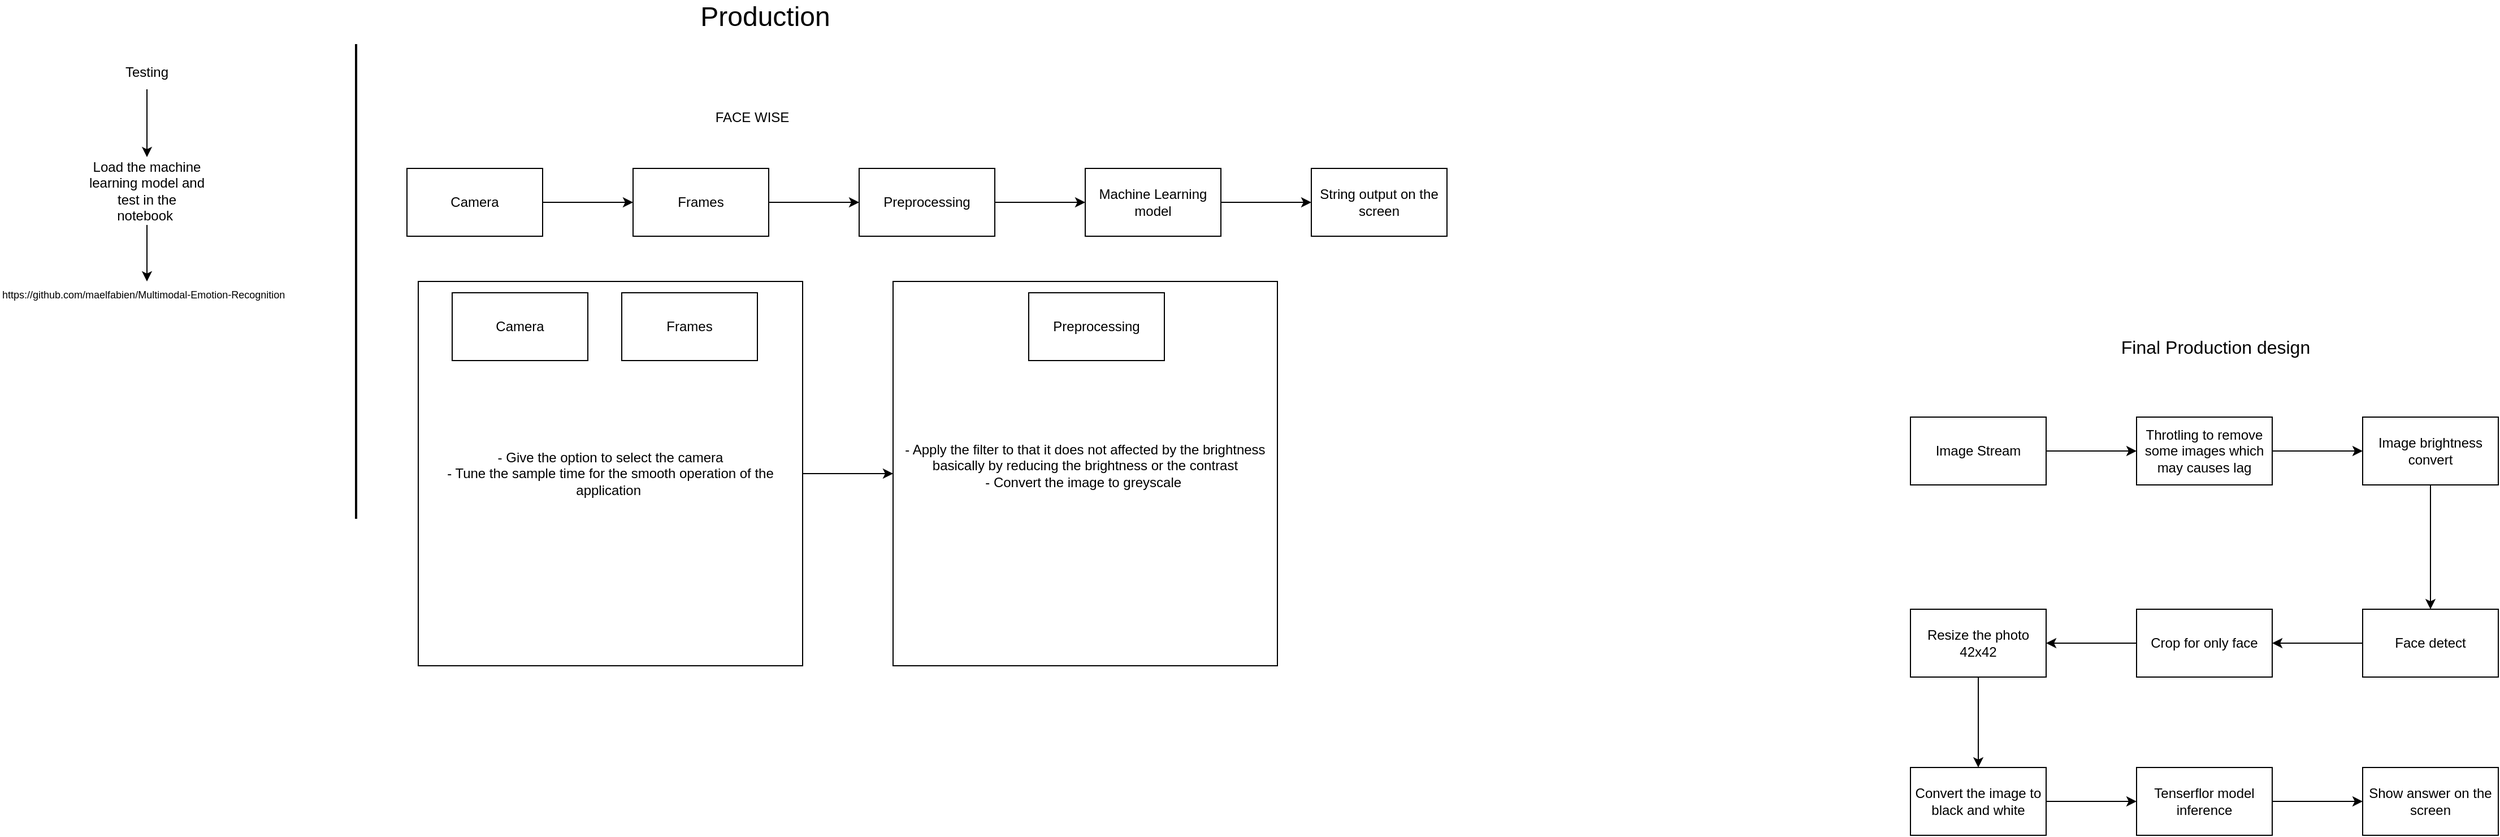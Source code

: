 <mxfile version="26.0.16">
  <diagram id="C5RBs43oDa-KdzZeNtuy" name="Page-1">
    <mxGraphModel dx="1195" dy="698" grid="1" gridSize="10" guides="1" tooltips="1" connect="1" arrows="1" fold="1" page="1" pageScale="1" pageWidth="827" pageHeight="1169" math="0" shadow="0">
      <root>
        <mxCell id="WIyWlLk6GJQsqaUBKTNV-0" />
        <mxCell id="WIyWlLk6GJQsqaUBKTNV-1" parent="WIyWlLk6GJQsqaUBKTNV-0" />
        <mxCell id="PBmmNN7Am2uPRvB1Cqt0-3" style="edgeStyle=orthogonalEdgeStyle;rounded=0;orthogonalLoop=1;jettySize=auto;html=1;" parent="WIyWlLk6GJQsqaUBKTNV-1" source="PBmmNN7Am2uPRvB1Cqt0-0" target="PBmmNN7Am2uPRvB1Cqt0-1" edge="1">
          <mxGeometry relative="1" as="geometry" />
        </mxCell>
        <mxCell id="PBmmNN7Am2uPRvB1Cqt0-0" value="Testing" style="text;html=1;align=center;verticalAlign=middle;whiteSpace=wrap;rounded=0;" parent="WIyWlLk6GJQsqaUBKTNV-1" vertex="1">
          <mxGeometry x="220" y="110" width="60" height="30" as="geometry" />
        </mxCell>
        <mxCell id="PBmmNN7Am2uPRvB1Cqt0-4" style="edgeStyle=orthogonalEdgeStyle;rounded=0;orthogonalLoop=1;jettySize=auto;html=1;entryX=0.5;entryY=0;entryDx=0;entryDy=0;" parent="WIyWlLk6GJQsqaUBKTNV-1" source="PBmmNN7Am2uPRvB1Cqt0-1" target="PBmmNN7Am2uPRvB1Cqt0-2" edge="1">
          <mxGeometry relative="1" as="geometry" />
        </mxCell>
        <mxCell id="PBmmNN7Am2uPRvB1Cqt0-1" value="Load the machine learning model and test in the notebook&lt;span style=&quot;background-color: transparent; color: light-dark(rgb(0, 0, 0), rgb(255, 255, 255));&quot;&gt;&amp;nbsp;&lt;/span&gt;" style="text;html=1;align=center;verticalAlign=middle;whiteSpace=wrap;rounded=0;" parent="WIyWlLk6GJQsqaUBKTNV-1" vertex="1">
          <mxGeometry x="195" y="200" width="110" height="60" as="geometry" />
        </mxCell>
        <UserObject label="https://github.com/maelfabien/Multimodal-Emotion-Recognition" link="https://github.com/maelfabien/Multimodal-Emotion-Recognition" id="PBmmNN7Am2uPRvB1Cqt0-2">
          <mxCell style="text;whiteSpace=wrap;strokeWidth=0;fontSize=9;" parent="WIyWlLk6GJQsqaUBKTNV-1" vertex="1">
            <mxGeometry x="120" y="310" width="260" height="40" as="geometry" />
          </mxCell>
        </UserObject>
        <mxCell id="PBmmNN7Am2uPRvB1Cqt0-5" value="Production" style="text;html=1;align=center;verticalAlign=middle;whiteSpace=wrap;rounded=0;fontSize=24;" parent="WIyWlLk6GJQsqaUBKTNV-1" vertex="1">
          <mxGeometry x="767" y="61" width="60" height="30" as="geometry" />
        </mxCell>
        <mxCell id="PBmmNN7Am2uPRvB1Cqt0-10" value="" style="line;strokeWidth=2;direction=south;html=1;" parent="WIyWlLk6GJQsqaUBKTNV-1" vertex="1">
          <mxGeometry x="430" y="100" width="10" height="420" as="geometry" />
        </mxCell>
        <mxCell id="PBmmNN7Am2uPRvB1Cqt0-11" value="FACE WISE" style="text;html=1;align=center;verticalAlign=middle;whiteSpace=wrap;rounded=0;" parent="WIyWlLk6GJQsqaUBKTNV-1" vertex="1">
          <mxGeometry x="743.5" y="150" width="83" height="30" as="geometry" />
        </mxCell>
        <mxCell id="PBmmNN7Am2uPRvB1Cqt0-17" value="" style="edgeStyle=orthogonalEdgeStyle;rounded=0;orthogonalLoop=1;jettySize=auto;html=1;" parent="WIyWlLk6GJQsqaUBKTNV-1" source="PBmmNN7Am2uPRvB1Cqt0-15" target="PBmmNN7Am2uPRvB1Cqt0-16" edge="1">
          <mxGeometry relative="1" as="geometry" />
        </mxCell>
        <mxCell id="PBmmNN7Am2uPRvB1Cqt0-15" value="Camera" style="rounded=0;whiteSpace=wrap;html=1;" parent="WIyWlLk6GJQsqaUBKTNV-1" vertex="1">
          <mxGeometry x="480" y="210" width="120" height="60" as="geometry" />
        </mxCell>
        <mxCell id="PBmmNN7Am2uPRvB1Cqt0-19" value="" style="edgeStyle=orthogonalEdgeStyle;rounded=0;orthogonalLoop=1;jettySize=auto;html=1;" parent="WIyWlLk6GJQsqaUBKTNV-1" source="PBmmNN7Am2uPRvB1Cqt0-16" target="PBmmNN7Am2uPRvB1Cqt0-18" edge="1">
          <mxGeometry relative="1" as="geometry" />
        </mxCell>
        <mxCell id="PBmmNN7Am2uPRvB1Cqt0-16" value="Frames" style="rounded=0;whiteSpace=wrap;html=1;" parent="WIyWlLk6GJQsqaUBKTNV-1" vertex="1">
          <mxGeometry x="680" y="210" width="120" height="60" as="geometry" />
        </mxCell>
        <mxCell id="PBmmNN7Am2uPRvB1Cqt0-21" value="" style="edgeStyle=orthogonalEdgeStyle;rounded=0;orthogonalLoop=1;jettySize=auto;html=1;" parent="WIyWlLk6GJQsqaUBKTNV-1" source="PBmmNN7Am2uPRvB1Cqt0-18" target="PBmmNN7Am2uPRvB1Cqt0-20" edge="1">
          <mxGeometry relative="1" as="geometry" />
        </mxCell>
        <mxCell id="PBmmNN7Am2uPRvB1Cqt0-18" value="Preprocessing" style="rounded=0;whiteSpace=wrap;html=1;" parent="WIyWlLk6GJQsqaUBKTNV-1" vertex="1">
          <mxGeometry x="880" y="210" width="120" height="60" as="geometry" />
        </mxCell>
        <mxCell id="PBmmNN7Am2uPRvB1Cqt0-23" value="" style="edgeStyle=orthogonalEdgeStyle;rounded=0;orthogonalLoop=1;jettySize=auto;html=1;" parent="WIyWlLk6GJQsqaUBKTNV-1" source="PBmmNN7Am2uPRvB1Cqt0-20" target="PBmmNN7Am2uPRvB1Cqt0-22" edge="1">
          <mxGeometry relative="1" as="geometry" />
        </mxCell>
        <mxCell id="PBmmNN7Am2uPRvB1Cqt0-20" value="Machine Learning model" style="rounded=0;whiteSpace=wrap;html=1;" parent="WIyWlLk6GJQsqaUBKTNV-1" vertex="1">
          <mxGeometry x="1080" y="210" width="120" height="60" as="geometry" />
        </mxCell>
        <mxCell id="PBmmNN7Am2uPRvB1Cqt0-22" value="String output on the screen" style="rounded=0;whiteSpace=wrap;html=1;" parent="WIyWlLk6GJQsqaUBKTNV-1" vertex="1">
          <mxGeometry x="1280" y="210" width="120" height="60" as="geometry" />
        </mxCell>
        <mxCell id="PBmmNN7Am2uPRvB1Cqt0-28" value="" style="edgeStyle=orthogonalEdgeStyle;rounded=0;orthogonalLoop=1;jettySize=auto;html=1;" parent="WIyWlLk6GJQsqaUBKTNV-1" source="PBmmNN7Am2uPRvB1Cqt0-24" target="PBmmNN7Am2uPRvB1Cqt0-27" edge="1">
          <mxGeometry relative="1" as="geometry" />
        </mxCell>
        <mxCell id="PBmmNN7Am2uPRvB1Cqt0-24" value="- Give the option to select the camera&lt;div&gt;- Tune the sample time for the smooth operation of the application&amp;nbsp;&lt;/div&gt;" style="whiteSpace=wrap;html=1;aspect=fixed;" parent="WIyWlLk6GJQsqaUBKTNV-1" vertex="1">
          <mxGeometry x="490" y="310" width="340" height="340" as="geometry" />
        </mxCell>
        <mxCell id="PBmmNN7Am2uPRvB1Cqt0-25" value="Camera" style="rounded=0;whiteSpace=wrap;html=1;" parent="WIyWlLk6GJQsqaUBKTNV-1" vertex="1">
          <mxGeometry x="520" y="320" width="120" height="60" as="geometry" />
        </mxCell>
        <mxCell id="PBmmNN7Am2uPRvB1Cqt0-26" value="Frames" style="rounded=0;whiteSpace=wrap;html=1;" parent="WIyWlLk6GJQsqaUBKTNV-1" vertex="1">
          <mxGeometry x="670" y="320" width="120" height="60" as="geometry" />
        </mxCell>
        <mxCell id="PBmmNN7Am2uPRvB1Cqt0-27" value="- Apply the filter to that it does not affected by the brightness basically by reducing the brightness or the contrast&lt;div&gt;- Convert the image to greyscale&amp;nbsp;&lt;/div&gt;&lt;div&gt;&lt;br&gt;&lt;/div&gt;" style="whiteSpace=wrap;html=1;aspect=fixed;" parent="WIyWlLk6GJQsqaUBKTNV-1" vertex="1">
          <mxGeometry x="910" y="310" width="340" height="340" as="geometry" />
        </mxCell>
        <mxCell id="PBmmNN7Am2uPRvB1Cqt0-29" value="Preprocessing" style="rounded=0;whiteSpace=wrap;html=1;" parent="WIyWlLk6GJQsqaUBKTNV-1" vertex="1">
          <mxGeometry x="1030" y="320" width="120" height="60" as="geometry" />
        </mxCell>
        <mxCell id="YOAEoHDf7Td2DllcrdOp-2" value="&lt;font style=&quot;font-size: 16px;&quot;&gt;Final Production design&lt;/font&gt;&lt;div&gt;&lt;br&gt;&lt;/div&gt;" style="text;html=1;align=center;verticalAlign=middle;whiteSpace=wrap;rounded=0;" vertex="1" parent="WIyWlLk6GJQsqaUBKTNV-1">
          <mxGeometry x="1930" y="370" width="300" height="10" as="geometry" />
        </mxCell>
        <mxCell id="YOAEoHDf7Td2DllcrdOp-5" value="" style="edgeStyle=orthogonalEdgeStyle;rounded=0;orthogonalLoop=1;jettySize=auto;html=1;" edge="1" parent="WIyWlLk6GJQsqaUBKTNV-1" source="YOAEoHDf7Td2DllcrdOp-3" target="YOAEoHDf7Td2DllcrdOp-4">
          <mxGeometry relative="1" as="geometry" />
        </mxCell>
        <mxCell id="YOAEoHDf7Td2DllcrdOp-3" value="Image Stream" style="rounded=0;whiteSpace=wrap;html=1;" vertex="1" parent="WIyWlLk6GJQsqaUBKTNV-1">
          <mxGeometry x="1810" y="430" width="120" height="60" as="geometry" />
        </mxCell>
        <mxCell id="YOAEoHDf7Td2DllcrdOp-7" value="" style="edgeStyle=orthogonalEdgeStyle;rounded=0;orthogonalLoop=1;jettySize=auto;html=1;" edge="1" parent="WIyWlLk6GJQsqaUBKTNV-1" source="YOAEoHDf7Td2DllcrdOp-4" target="YOAEoHDf7Td2DllcrdOp-6">
          <mxGeometry relative="1" as="geometry" />
        </mxCell>
        <mxCell id="YOAEoHDf7Td2DllcrdOp-4" value="Throtling to remove some images which may causes lag" style="rounded=0;whiteSpace=wrap;html=1;" vertex="1" parent="WIyWlLk6GJQsqaUBKTNV-1">
          <mxGeometry x="2010" y="430" width="120" height="60" as="geometry" />
        </mxCell>
        <mxCell id="YOAEoHDf7Td2DllcrdOp-9" value="" style="edgeStyle=orthogonalEdgeStyle;rounded=0;orthogonalLoop=1;jettySize=auto;html=1;" edge="1" parent="WIyWlLk6GJQsqaUBKTNV-1" source="YOAEoHDf7Td2DllcrdOp-6" target="YOAEoHDf7Td2DllcrdOp-8">
          <mxGeometry relative="1" as="geometry" />
        </mxCell>
        <mxCell id="YOAEoHDf7Td2DllcrdOp-6" value="Image brightness convert" style="rounded=0;whiteSpace=wrap;html=1;" vertex="1" parent="WIyWlLk6GJQsqaUBKTNV-1">
          <mxGeometry x="2210" y="430" width="120" height="60" as="geometry" />
        </mxCell>
        <mxCell id="YOAEoHDf7Td2DllcrdOp-11" value="" style="edgeStyle=orthogonalEdgeStyle;rounded=0;orthogonalLoop=1;jettySize=auto;html=1;" edge="1" parent="WIyWlLk6GJQsqaUBKTNV-1" source="YOAEoHDf7Td2DllcrdOp-8" target="YOAEoHDf7Td2DllcrdOp-10">
          <mxGeometry relative="1" as="geometry" />
        </mxCell>
        <mxCell id="YOAEoHDf7Td2DllcrdOp-8" value="Face detect" style="whiteSpace=wrap;html=1;rounded=0;" vertex="1" parent="WIyWlLk6GJQsqaUBKTNV-1">
          <mxGeometry x="2210" y="600" width="120" height="60" as="geometry" />
        </mxCell>
        <mxCell id="YOAEoHDf7Td2DllcrdOp-13" value="" style="edgeStyle=orthogonalEdgeStyle;rounded=0;orthogonalLoop=1;jettySize=auto;html=1;" edge="1" parent="WIyWlLk6GJQsqaUBKTNV-1" source="YOAEoHDf7Td2DllcrdOp-10" target="YOAEoHDf7Td2DllcrdOp-12">
          <mxGeometry relative="1" as="geometry" />
        </mxCell>
        <mxCell id="YOAEoHDf7Td2DllcrdOp-10" value="Crop for only face" style="whiteSpace=wrap;html=1;rounded=0;" vertex="1" parent="WIyWlLk6GJQsqaUBKTNV-1">
          <mxGeometry x="2010" y="600" width="120" height="60" as="geometry" />
        </mxCell>
        <mxCell id="YOAEoHDf7Td2DllcrdOp-15" value="" style="edgeStyle=orthogonalEdgeStyle;rounded=0;orthogonalLoop=1;jettySize=auto;html=1;" edge="1" parent="WIyWlLk6GJQsqaUBKTNV-1" source="YOAEoHDf7Td2DllcrdOp-12" target="YOAEoHDf7Td2DllcrdOp-14">
          <mxGeometry relative="1" as="geometry" />
        </mxCell>
        <mxCell id="YOAEoHDf7Td2DllcrdOp-12" value="Resize the photo 42x42" style="whiteSpace=wrap;html=1;rounded=0;" vertex="1" parent="WIyWlLk6GJQsqaUBKTNV-1">
          <mxGeometry x="1810" y="600" width="120" height="60" as="geometry" />
        </mxCell>
        <mxCell id="YOAEoHDf7Td2DllcrdOp-17" value="" style="edgeStyle=orthogonalEdgeStyle;rounded=0;orthogonalLoop=1;jettySize=auto;html=1;" edge="1" parent="WIyWlLk6GJQsqaUBKTNV-1" source="YOAEoHDf7Td2DllcrdOp-14" target="YOAEoHDf7Td2DllcrdOp-16">
          <mxGeometry relative="1" as="geometry" />
        </mxCell>
        <mxCell id="YOAEoHDf7Td2DllcrdOp-14" value="Convert the image to black and white" style="whiteSpace=wrap;html=1;rounded=0;" vertex="1" parent="WIyWlLk6GJQsqaUBKTNV-1">
          <mxGeometry x="1810" y="740" width="120" height="60" as="geometry" />
        </mxCell>
        <mxCell id="YOAEoHDf7Td2DllcrdOp-19" value="" style="edgeStyle=orthogonalEdgeStyle;rounded=0;orthogonalLoop=1;jettySize=auto;html=1;" edge="1" parent="WIyWlLk6GJQsqaUBKTNV-1" source="YOAEoHDf7Td2DllcrdOp-16" target="YOAEoHDf7Td2DllcrdOp-18">
          <mxGeometry relative="1" as="geometry" />
        </mxCell>
        <mxCell id="YOAEoHDf7Td2DllcrdOp-16" value="Tenserflor model inference" style="whiteSpace=wrap;html=1;rounded=0;" vertex="1" parent="WIyWlLk6GJQsqaUBKTNV-1">
          <mxGeometry x="2010" y="740" width="120" height="60" as="geometry" />
        </mxCell>
        <mxCell id="YOAEoHDf7Td2DllcrdOp-18" value="Show answer on the screen" style="whiteSpace=wrap;html=1;rounded=0;" vertex="1" parent="WIyWlLk6GJQsqaUBKTNV-1">
          <mxGeometry x="2210" y="740" width="120" height="60" as="geometry" />
        </mxCell>
      </root>
    </mxGraphModel>
  </diagram>
</mxfile>
